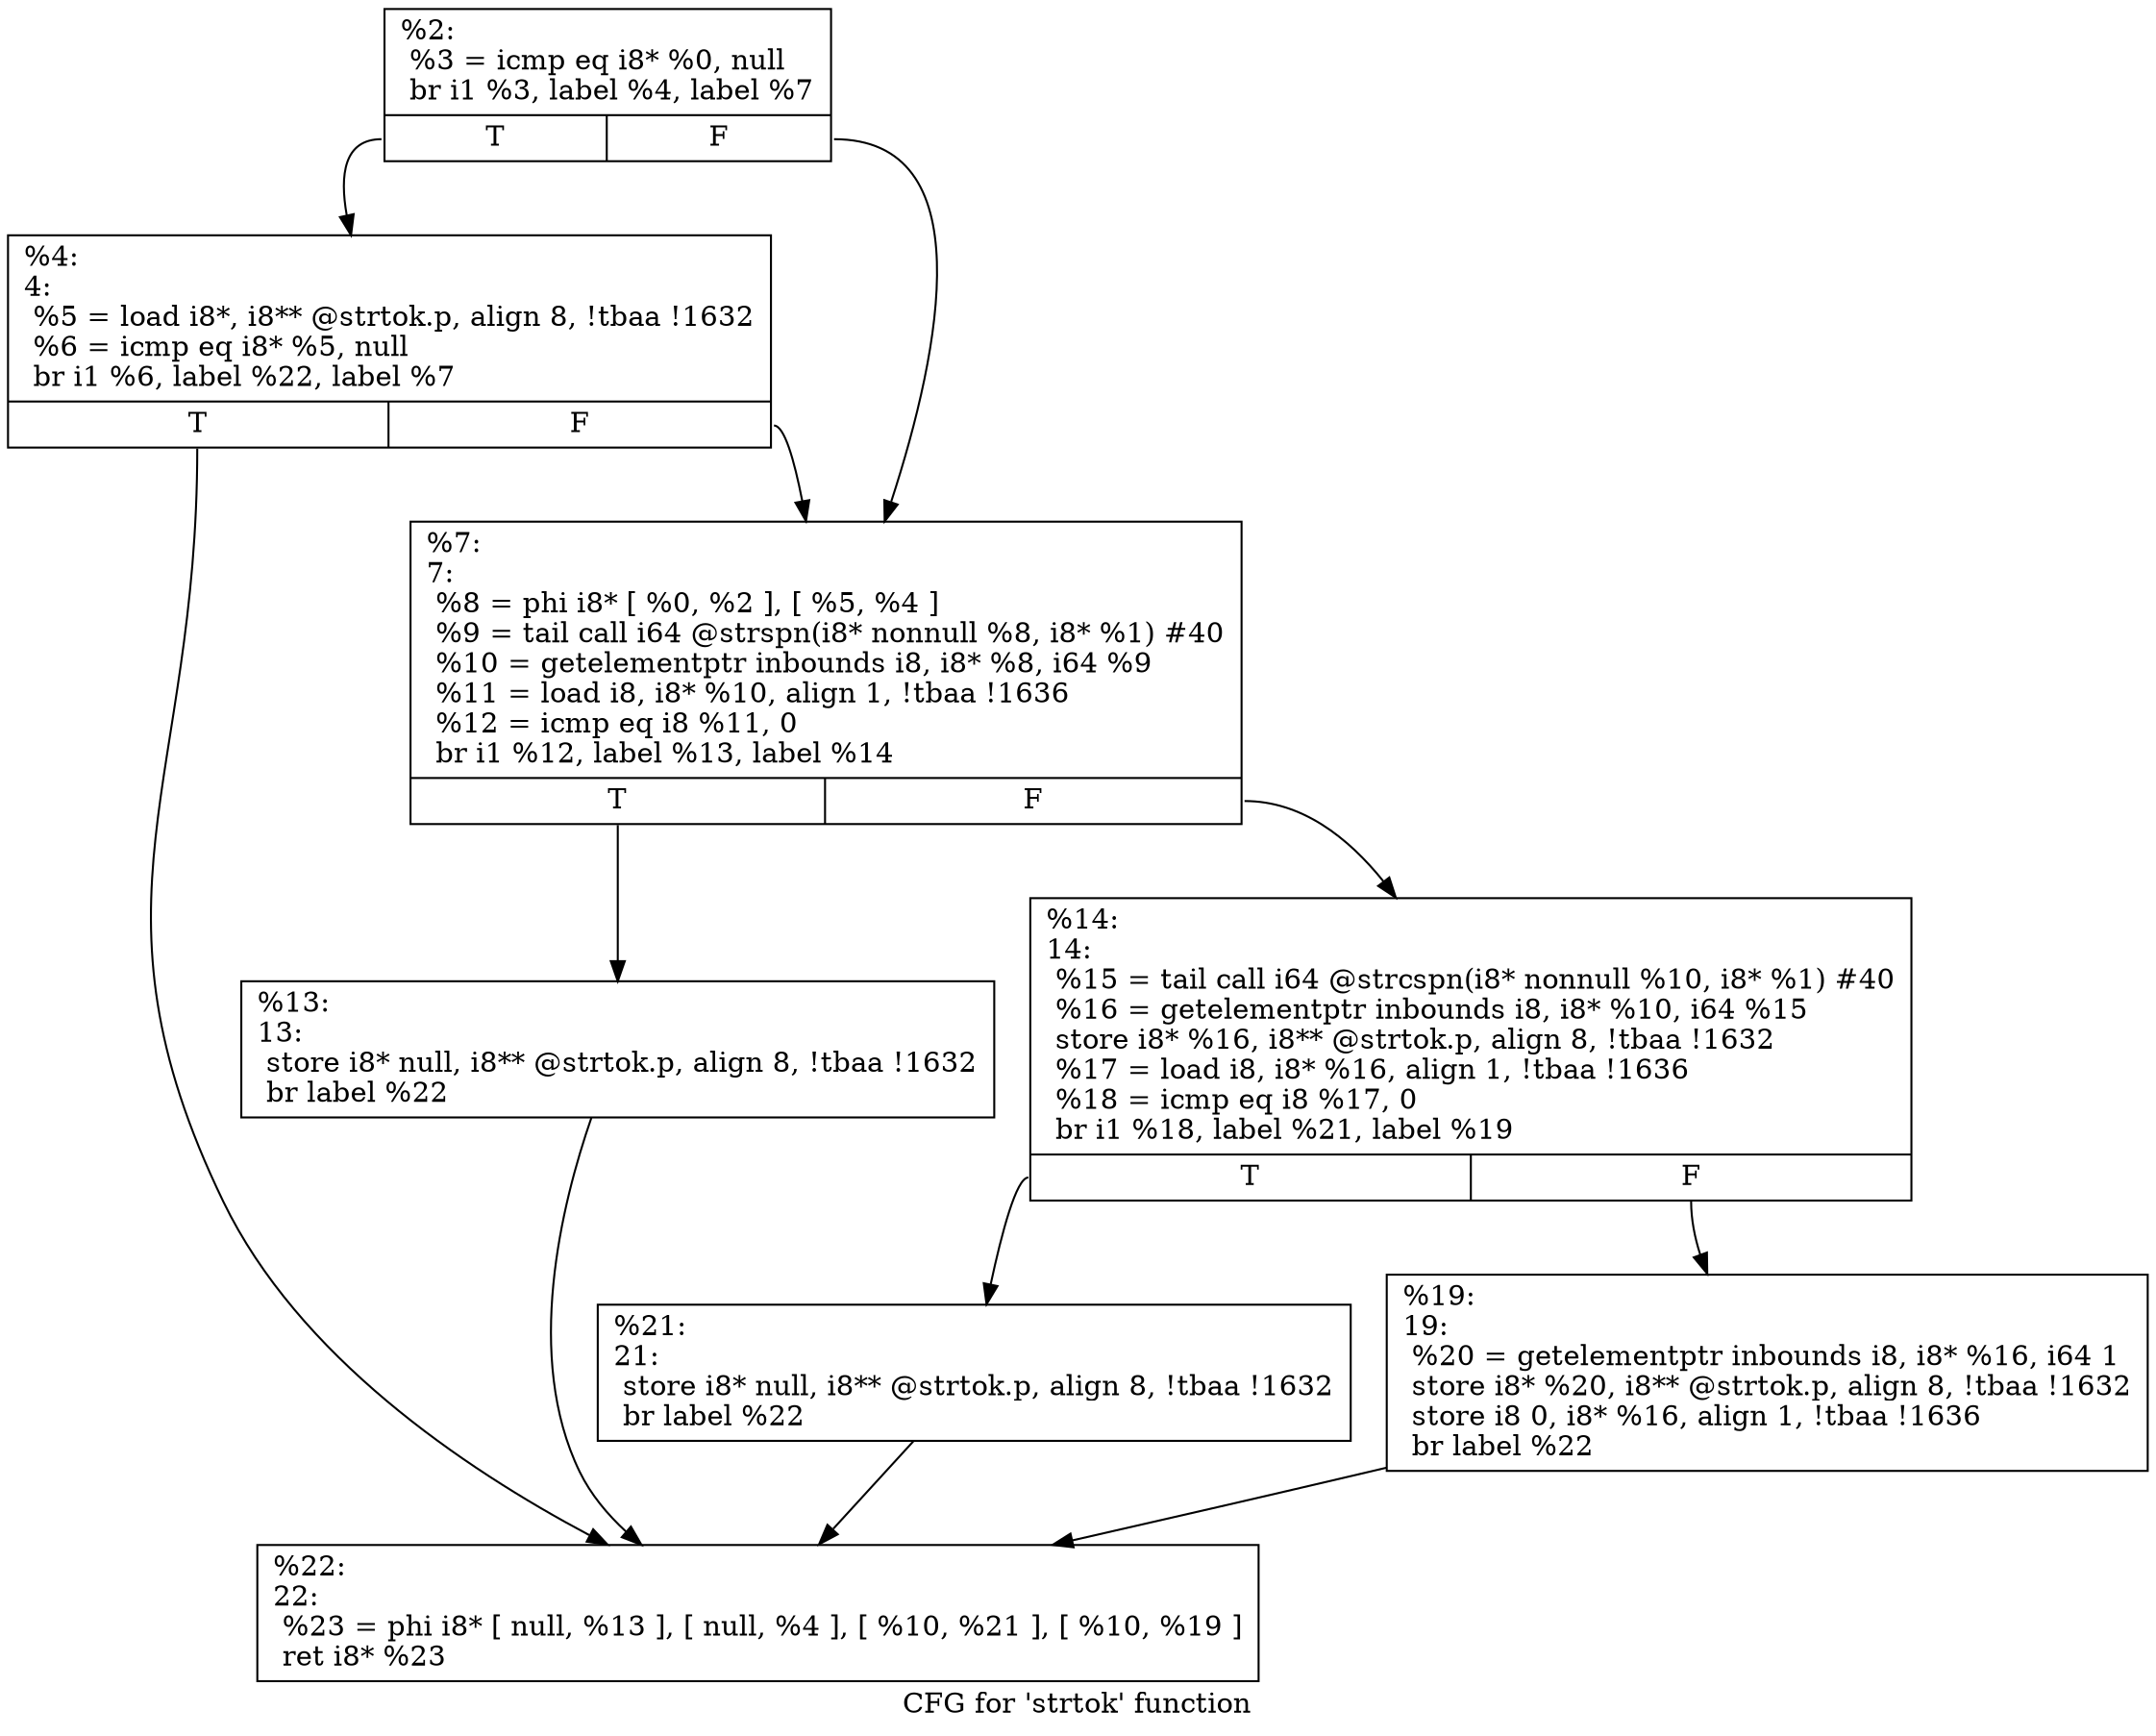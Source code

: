 digraph "CFG for 'strtok' function" {
	label="CFG for 'strtok' function";

	Node0x184dba0 [shape=record,label="{%2:\l  %3 = icmp eq i8* %0, null\l  br i1 %3, label %4, label %7\l|{<s0>T|<s1>F}}"];
	Node0x184dba0:s0 -> Node0x184dbf0;
	Node0x184dba0:s1 -> Node0x184dc40;
	Node0x184dbf0 [shape=record,label="{%4:\l4:                                                \l  %5 = load i8*, i8** @strtok.p, align 8, !tbaa !1632\l  %6 = icmp eq i8* %5, null\l  br i1 %6, label %22, label %7\l|{<s0>T|<s1>F}}"];
	Node0x184dbf0:s0 -> Node0x184ddd0;
	Node0x184dbf0:s1 -> Node0x184dc40;
	Node0x184dc40 [shape=record,label="{%7:\l7:                                                \l  %8 = phi i8* [ %0, %2 ], [ %5, %4 ]\l  %9 = tail call i64 @strspn(i8* nonnull %8, i8* %1) #40\l  %10 = getelementptr inbounds i8, i8* %8, i64 %9\l  %11 = load i8, i8* %10, align 1, !tbaa !1636\l  %12 = icmp eq i8 %11, 0\l  br i1 %12, label %13, label %14\l|{<s0>T|<s1>F}}"];
	Node0x184dc40:s0 -> Node0x184dc90;
	Node0x184dc40:s1 -> Node0x184dce0;
	Node0x184dc90 [shape=record,label="{%13:\l13:                                               \l  store i8* null, i8** @strtok.p, align 8, !tbaa !1632\l  br label %22\l}"];
	Node0x184dc90 -> Node0x184ddd0;
	Node0x184dce0 [shape=record,label="{%14:\l14:                                               \l  %15 = tail call i64 @strcspn(i8* nonnull %10, i8* %1) #40\l  %16 = getelementptr inbounds i8, i8* %10, i64 %15\l  store i8* %16, i8** @strtok.p, align 8, !tbaa !1632\l  %17 = load i8, i8* %16, align 1, !tbaa !1636\l  %18 = icmp eq i8 %17, 0\l  br i1 %18, label %21, label %19\l|{<s0>T|<s1>F}}"];
	Node0x184dce0:s0 -> Node0x184dd80;
	Node0x184dce0:s1 -> Node0x184dd30;
	Node0x184dd30 [shape=record,label="{%19:\l19:                                               \l  %20 = getelementptr inbounds i8, i8* %16, i64 1\l  store i8* %20, i8** @strtok.p, align 8, !tbaa !1632\l  store i8 0, i8* %16, align 1, !tbaa !1636\l  br label %22\l}"];
	Node0x184dd30 -> Node0x184ddd0;
	Node0x184dd80 [shape=record,label="{%21:\l21:                                               \l  store i8* null, i8** @strtok.p, align 8, !tbaa !1632\l  br label %22\l}"];
	Node0x184dd80 -> Node0x184ddd0;
	Node0x184ddd0 [shape=record,label="{%22:\l22:                                               \l  %23 = phi i8* [ null, %13 ], [ null, %4 ], [ %10, %21 ], [ %10, %19 ]\l  ret i8* %23\l}"];
}
